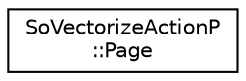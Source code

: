 digraph "Graphical Class Hierarchy"
{
 // LATEX_PDF_SIZE
  edge [fontname="Helvetica",fontsize="10",labelfontname="Helvetica",labelfontsize="10"];
  node [fontname="Helvetica",fontsize="10",shape=record];
  rankdir="LR";
  Node0 [label="SoVectorizeActionP\l::Page",height=0.2,width=0.4,color="black", fillcolor="white", style="filled",URL="$structSoVectorizeActionP_1_1Page.html",tooltip=" "];
}
